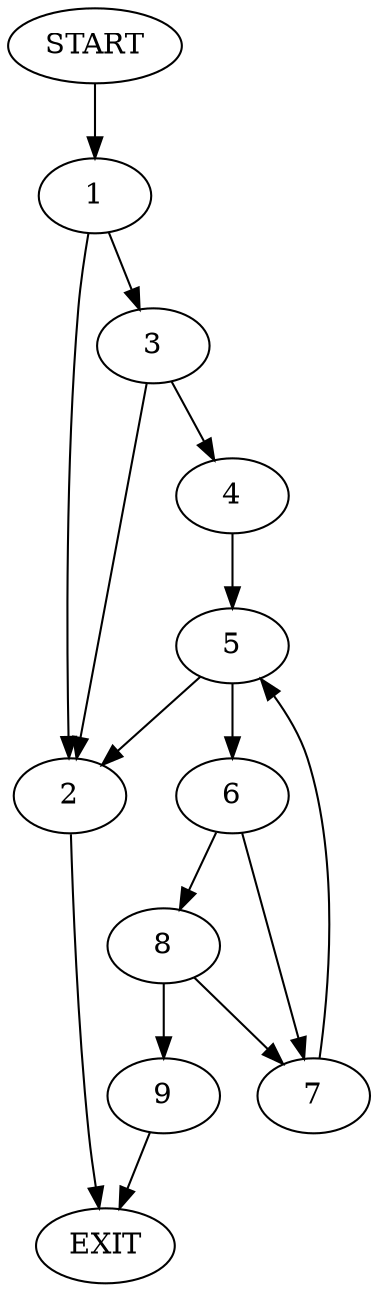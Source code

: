 digraph {
0 [label="START"]
10 [label="EXIT"]
0 -> 1
1 -> 2
1 -> 3
3 -> 4
3 -> 2
2 -> 10
4 -> 5
5 -> 2
5 -> 6
6 -> 7
6 -> 8
8 -> 7
8 -> 9
7 -> 5
9 -> 10
}
